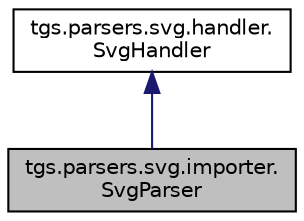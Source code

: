 digraph "tgs.parsers.svg.importer.SvgParser"
{
  edge [fontname="Helvetica",fontsize="10",labelfontname="Helvetica",labelfontsize="10"];
  node [fontname="Helvetica",fontsize="10",shape=record];
  Node2 [label="tgs.parsers.svg.importer.\lSvgParser",height=0.2,width=0.4,color="black", fillcolor="grey75", style="filled", fontcolor="black"];
  Node3 -> Node2 [dir="back",color="midnightblue",fontsize="10",style="solid",fontname="Helvetica"];
  Node3 [label="tgs.parsers.svg.handler.\lSvgHandler",height=0.2,width=0.4,color="black", fillcolor="white", style="filled",URL="$classtgs_1_1parsers_1_1svg_1_1handler_1_1SvgHandler.html"];
}
